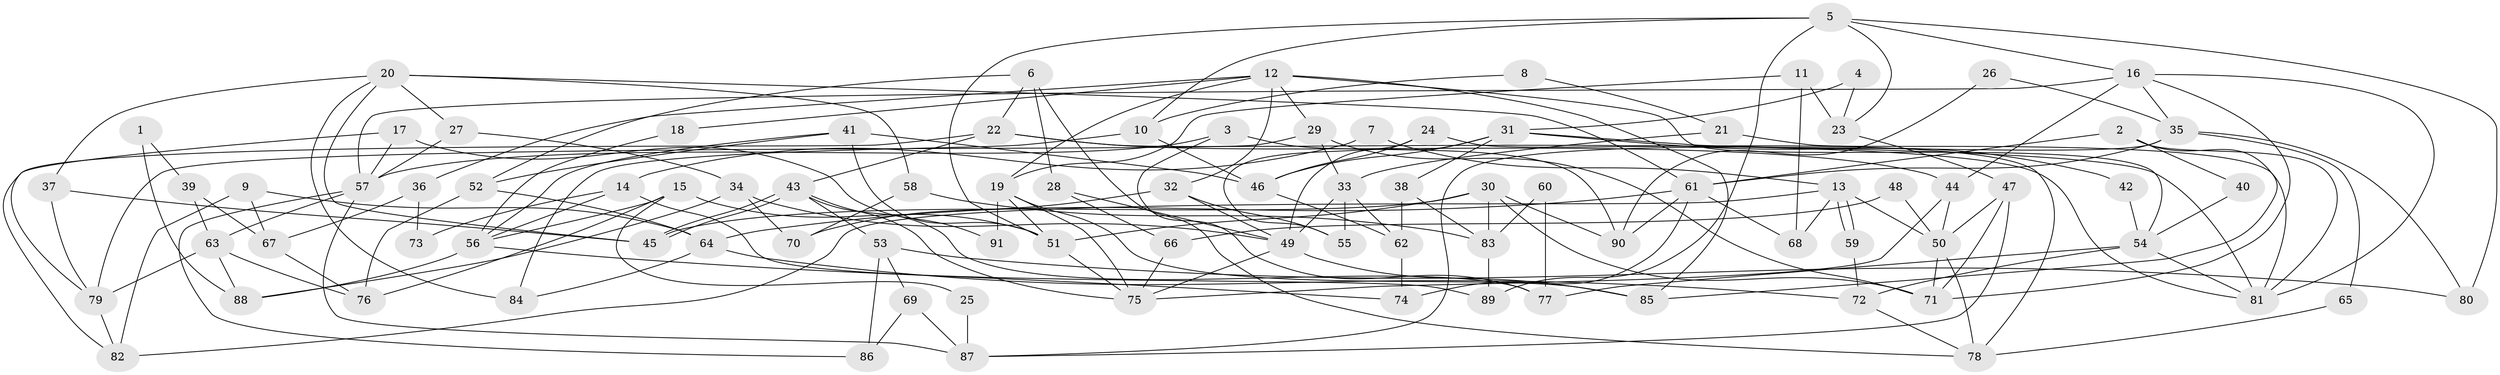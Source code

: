 // Generated by graph-tools (version 1.1) at 2025/36/03/09/25 02:36:27]
// undirected, 91 vertices, 182 edges
graph export_dot {
graph [start="1"]
  node [color=gray90,style=filled];
  1;
  2;
  3;
  4;
  5;
  6;
  7;
  8;
  9;
  10;
  11;
  12;
  13;
  14;
  15;
  16;
  17;
  18;
  19;
  20;
  21;
  22;
  23;
  24;
  25;
  26;
  27;
  28;
  29;
  30;
  31;
  32;
  33;
  34;
  35;
  36;
  37;
  38;
  39;
  40;
  41;
  42;
  43;
  44;
  45;
  46;
  47;
  48;
  49;
  50;
  51;
  52;
  53;
  54;
  55;
  56;
  57;
  58;
  59;
  60;
  61;
  62;
  63;
  64;
  65;
  66;
  67;
  68;
  69;
  70;
  71;
  72;
  73;
  74;
  75;
  76;
  77;
  78;
  79;
  80;
  81;
  82;
  83;
  84;
  85;
  86;
  87;
  88;
  89;
  90;
  91;
  1 -- 39;
  1 -- 88;
  2 -- 61;
  2 -- 81;
  2 -- 40;
  2 -- 85;
  3 -- 57;
  3 -- 77;
  3 -- 90;
  4 -- 31;
  4 -- 23;
  5 -- 23;
  5 -- 80;
  5 -- 10;
  5 -- 16;
  5 -- 51;
  5 -- 89;
  6 -- 78;
  6 -- 22;
  6 -- 28;
  6 -- 52;
  7 -- 14;
  7 -- 13;
  8 -- 21;
  8 -- 10;
  9 -- 82;
  9 -- 64;
  9 -- 67;
  10 -- 84;
  10 -- 46;
  11 -- 68;
  11 -- 19;
  11 -- 23;
  12 -- 19;
  12 -- 29;
  12 -- 18;
  12 -- 32;
  12 -- 36;
  12 -- 54;
  12 -- 85;
  13 -- 82;
  13 -- 59;
  13 -- 59;
  13 -- 50;
  13 -- 68;
  14 -- 56;
  14 -- 89;
  14 -- 73;
  15 -- 76;
  15 -- 51;
  15 -- 25;
  15 -- 56;
  16 -- 81;
  16 -- 35;
  16 -- 44;
  16 -- 57;
  16 -- 71;
  17 -- 79;
  17 -- 57;
  17 -- 91;
  18 -- 56;
  19 -- 85;
  19 -- 51;
  19 -- 75;
  19 -- 91;
  20 -- 45;
  20 -- 27;
  20 -- 37;
  20 -- 58;
  20 -- 61;
  20 -- 84;
  21 -- 33;
  21 -- 81;
  22 -- 43;
  22 -- 44;
  22 -- 81;
  22 -- 82;
  23 -- 47;
  24 -- 46;
  24 -- 55;
  24 -- 78;
  25 -- 87;
  26 -- 90;
  26 -- 35;
  27 -- 34;
  27 -- 57;
  28 -- 49;
  28 -- 66;
  29 -- 71;
  29 -- 33;
  29 -- 79;
  30 -- 51;
  30 -- 90;
  30 -- 45;
  30 -- 71;
  30 -- 83;
  31 -- 49;
  31 -- 46;
  31 -- 38;
  31 -- 42;
  31 -- 81;
  32 -- 49;
  32 -- 55;
  32 -- 70;
  33 -- 62;
  33 -- 49;
  33 -- 55;
  34 -- 70;
  34 -- 49;
  34 -- 88;
  35 -- 87;
  35 -- 61;
  35 -- 65;
  35 -- 80;
  36 -- 67;
  36 -- 73;
  37 -- 45;
  37 -- 79;
  38 -- 62;
  38 -- 83;
  39 -- 67;
  39 -- 63;
  40 -- 54;
  41 -- 52;
  41 -- 51;
  41 -- 46;
  41 -- 56;
  42 -- 54;
  43 -- 75;
  43 -- 45;
  43 -- 45;
  43 -- 53;
  43 -- 77;
  44 -- 50;
  44 -- 75;
  46 -- 62;
  47 -- 50;
  47 -- 71;
  47 -- 87;
  48 -- 66;
  48 -- 50;
  49 -- 75;
  49 -- 85;
  50 -- 71;
  50 -- 78;
  51 -- 75;
  52 -- 64;
  52 -- 76;
  53 -- 86;
  53 -- 69;
  53 -- 80;
  54 -- 81;
  54 -- 72;
  54 -- 77;
  56 -- 74;
  56 -- 88;
  57 -- 63;
  57 -- 86;
  57 -- 87;
  58 -- 83;
  58 -- 70;
  59 -- 72;
  60 -- 83;
  60 -- 77;
  61 -- 64;
  61 -- 68;
  61 -- 74;
  61 -- 90;
  62 -- 74;
  63 -- 79;
  63 -- 88;
  63 -- 76;
  64 -- 72;
  64 -- 84;
  65 -- 78;
  66 -- 75;
  67 -- 76;
  69 -- 87;
  69 -- 86;
  72 -- 78;
  79 -- 82;
  83 -- 89;
}
